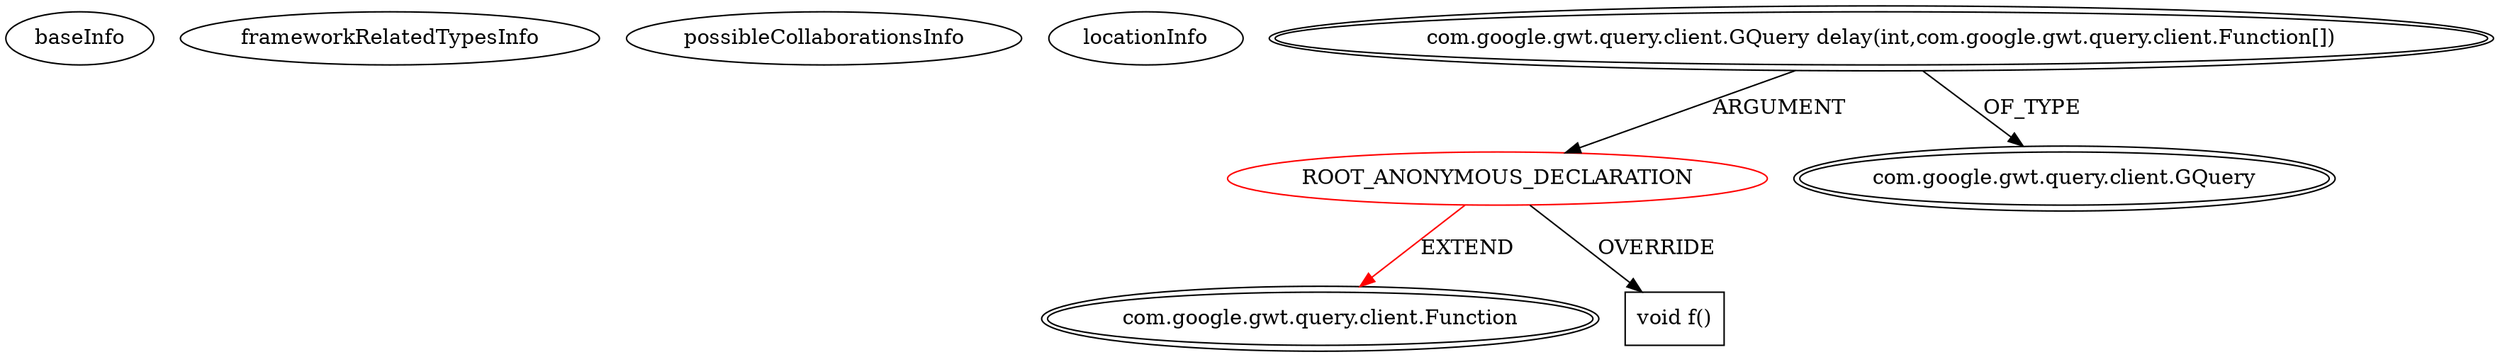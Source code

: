 digraph {
baseInfo[graphId=3106,category="extension_graph",isAnonymous=true,possibleRelation=false]
frameworkRelatedTypesInfo[0="com.google.gwt.query.client.Function"]
possibleCollaborationsInfo[]
locationInfo[projectName="jDramaix-SlidingPuzzle",filePath="/jDramaix-SlidingPuzzle/SlidingPuzzle-master/src/be/dramaix/ai/slidingpuzzle/client/Puzzle.java",contextSignature="void slide(int,int)",graphId="3106"]
0[label="ROOT_ANONYMOUS_DECLARATION",vertexType="ROOT_ANONYMOUS_DECLARATION",isFrameworkType=false,color=red]
1[label="com.google.gwt.query.client.Function",vertexType="FRAMEWORK_CLASS_TYPE",isFrameworkType=true,peripheries=2]
2[label="com.google.gwt.query.client.GQuery delay(int,com.google.gwt.query.client.Function[])",vertexType="OUTSIDE_CALL",isFrameworkType=true,peripheries=2]
3[label="com.google.gwt.query.client.GQuery",vertexType="FRAMEWORK_CLASS_TYPE",isFrameworkType=true,peripheries=2]
4[label="void f()",vertexType="OVERRIDING_METHOD_DECLARATION",isFrameworkType=false,shape=box]
0->1[label="EXTEND",color=red]
2->0[label="ARGUMENT"]
2->3[label="OF_TYPE"]
0->4[label="OVERRIDE"]
}
